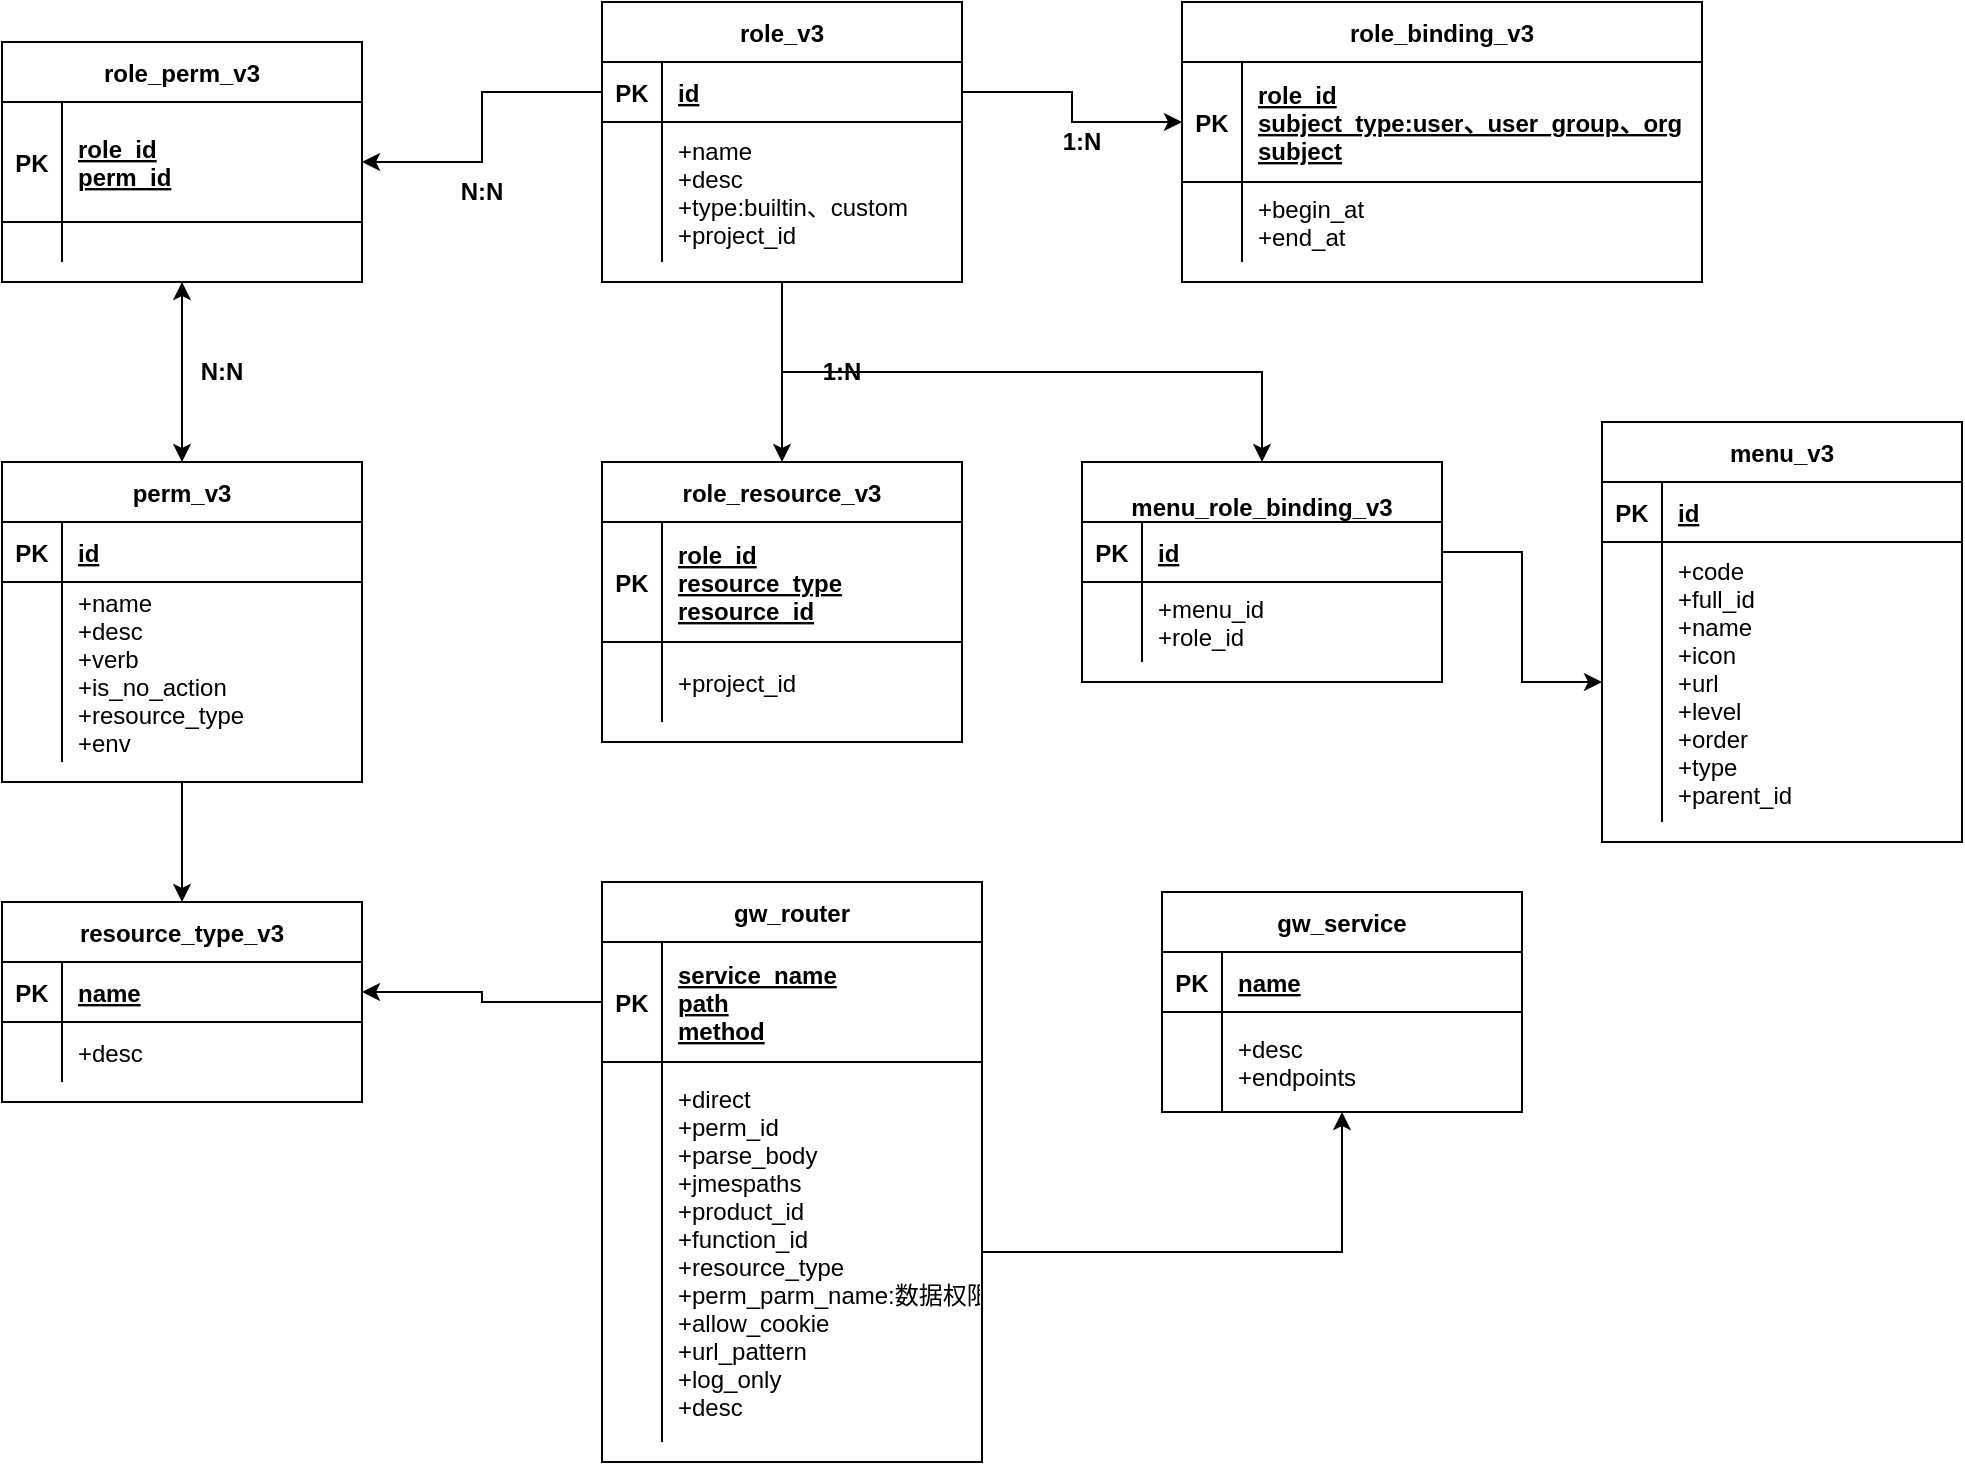 <mxfile version="20.0.1" type="github">
  <diagram id="R2lEEEUBdFMjLlhIrx00" name="Page-1">
    <mxGraphModel dx="1422" dy="794" grid="1" gridSize="10" guides="1" tooltips="1" connect="1" arrows="1" fold="1" page="1" pageScale="1" pageWidth="1100" pageHeight="1700" math="0" shadow="0" extFonts="Permanent Marker^https://fonts.googleapis.com/css?family=Permanent+Marker">
      <root>
        <mxCell id="0" />
        <mxCell id="1" parent="0" />
        <mxCell id="CK73p29Xxgf2nQslTHeP-129" style="edgeStyle=orthogonalEdgeStyle;rounded=0;orthogonalLoop=1;jettySize=auto;html=1;exitX=0.5;exitY=1;exitDx=0;exitDy=0;entryX=0.5;entryY=0;entryDx=0;entryDy=0;" parent="1" source="CK73p29Xxgf2nQslTHeP-40" target="CK73p29Xxgf2nQslTHeP-70" edge="1">
          <mxGeometry relative="1" as="geometry" />
        </mxCell>
        <mxCell id="NKBBCngR_tQCNlZrApFg-21" style="edgeStyle=orthogonalEdgeStyle;rounded=0;orthogonalLoop=1;jettySize=auto;html=1;exitX=0.5;exitY=1;exitDx=0;exitDy=0;entryX=0.5;entryY=0;entryDx=0;entryDy=0;" edge="1" parent="1" source="CK73p29Xxgf2nQslTHeP-40" target="NKBBCngR_tQCNlZrApFg-8">
          <mxGeometry relative="1" as="geometry" />
        </mxCell>
        <mxCell id="CK73p29Xxgf2nQslTHeP-40" value="role_v3" style="shape=table;startSize=30;container=1;collapsible=1;childLayout=tableLayout;fixedRows=1;rowLines=0;fontStyle=1;align=center;resizeLast=1;" parent="1" vertex="1">
          <mxGeometry x="380" width="180" height="140" as="geometry" />
        </mxCell>
        <mxCell id="CK73p29Xxgf2nQslTHeP-41" value="" style="shape=tableRow;horizontal=0;startSize=0;swimlaneHead=0;swimlaneBody=0;fillColor=none;collapsible=0;dropTarget=0;points=[[0,0.5],[1,0.5]];portConstraint=eastwest;top=0;left=0;right=0;bottom=1;" parent="CK73p29Xxgf2nQslTHeP-40" vertex="1">
          <mxGeometry y="30" width="180" height="30" as="geometry" />
        </mxCell>
        <mxCell id="CK73p29Xxgf2nQslTHeP-42" value="PK" style="shape=partialRectangle;connectable=0;fillColor=none;top=0;left=0;bottom=0;right=0;fontStyle=1;overflow=hidden;" parent="CK73p29Xxgf2nQslTHeP-41" vertex="1">
          <mxGeometry width="30" height="30" as="geometry">
            <mxRectangle width="30" height="30" as="alternateBounds" />
          </mxGeometry>
        </mxCell>
        <mxCell id="CK73p29Xxgf2nQslTHeP-43" value="id" style="shape=partialRectangle;connectable=0;fillColor=none;top=0;left=0;bottom=0;right=0;align=left;spacingLeft=6;fontStyle=5;overflow=hidden;" parent="CK73p29Xxgf2nQslTHeP-41" vertex="1">
          <mxGeometry x="30" width="150" height="30" as="geometry">
            <mxRectangle width="150" height="30" as="alternateBounds" />
          </mxGeometry>
        </mxCell>
        <mxCell id="CK73p29Xxgf2nQslTHeP-47" value="" style="shape=tableRow;horizontal=0;startSize=0;swimlaneHead=0;swimlaneBody=0;fillColor=none;collapsible=0;dropTarget=0;points=[[0,0.5],[1,0.5]];portConstraint=eastwest;top=0;left=0;right=0;bottom=0;" parent="CK73p29Xxgf2nQslTHeP-40" vertex="1">
          <mxGeometry y="60" width="180" height="70" as="geometry" />
        </mxCell>
        <mxCell id="CK73p29Xxgf2nQslTHeP-48" value="" style="shape=partialRectangle;connectable=0;fillColor=none;top=0;left=0;bottom=0;right=0;editable=1;overflow=hidden;" parent="CK73p29Xxgf2nQslTHeP-47" vertex="1">
          <mxGeometry width="30" height="70" as="geometry">
            <mxRectangle width="30" height="70" as="alternateBounds" />
          </mxGeometry>
        </mxCell>
        <mxCell id="CK73p29Xxgf2nQslTHeP-49" value="+name&#xa;+desc&#xa;+type:builtin、custom&#xa;+project_id" style="shape=partialRectangle;connectable=0;fillColor=none;top=0;left=0;bottom=0;right=0;align=left;spacingLeft=6;overflow=hidden;strokeColor=default;" parent="CK73p29Xxgf2nQslTHeP-47" vertex="1">
          <mxGeometry x="30" width="150" height="70" as="geometry">
            <mxRectangle width="150" height="70" as="alternateBounds" />
          </mxGeometry>
        </mxCell>
        <mxCell id="CK73p29Xxgf2nQslTHeP-121" style="edgeStyle=orthogonalEdgeStyle;rounded=0;orthogonalLoop=1;jettySize=auto;html=1;exitX=0.5;exitY=0;exitDx=0;exitDy=0;entryX=0.5;entryY=1;entryDx=0;entryDy=0;" parent="1" source="CK73p29Xxgf2nQslTHeP-56" target="CK73p29Xxgf2nQslTHeP-63" edge="1">
          <mxGeometry relative="1" as="geometry" />
        </mxCell>
        <mxCell id="CK73p29Xxgf2nQslTHeP-124" style="edgeStyle=orthogonalEdgeStyle;rounded=0;orthogonalLoop=1;jettySize=auto;html=1;exitX=0.5;exitY=1;exitDx=0;exitDy=0;entryX=0.5;entryY=0;entryDx=0;entryDy=0;" parent="1" source="CK73p29Xxgf2nQslTHeP-56" target="CK73p29Xxgf2nQslTHeP-84" edge="1">
          <mxGeometry relative="1" as="geometry" />
        </mxCell>
        <mxCell id="CK73p29Xxgf2nQslTHeP-56" value="perm_v3" style="shape=table;startSize=30;container=1;collapsible=1;childLayout=tableLayout;fixedRows=1;rowLines=0;fontStyle=1;align=center;resizeLast=1;" parent="1" vertex="1">
          <mxGeometry x="80" y="230" width="180" height="160" as="geometry" />
        </mxCell>
        <mxCell id="CK73p29Xxgf2nQslTHeP-57" value="" style="shape=tableRow;horizontal=0;startSize=0;swimlaneHead=0;swimlaneBody=0;fillColor=none;collapsible=0;dropTarget=0;points=[[0,0.5],[1,0.5]];portConstraint=eastwest;top=0;left=0;right=0;bottom=1;" parent="CK73p29Xxgf2nQslTHeP-56" vertex="1">
          <mxGeometry y="30" width="180" height="30" as="geometry" />
        </mxCell>
        <mxCell id="CK73p29Xxgf2nQslTHeP-58" value="PK" style="shape=partialRectangle;connectable=0;fillColor=none;top=0;left=0;bottom=0;right=0;fontStyle=1;overflow=hidden;" parent="CK73p29Xxgf2nQslTHeP-57" vertex="1">
          <mxGeometry width="30" height="30" as="geometry">
            <mxRectangle width="30" height="30" as="alternateBounds" />
          </mxGeometry>
        </mxCell>
        <mxCell id="CK73p29Xxgf2nQslTHeP-59" value="id" style="shape=partialRectangle;connectable=0;fillColor=none;top=0;left=0;bottom=0;right=0;align=left;spacingLeft=6;fontStyle=5;overflow=hidden;" parent="CK73p29Xxgf2nQslTHeP-57" vertex="1">
          <mxGeometry x="30" width="150" height="30" as="geometry">
            <mxRectangle width="150" height="30" as="alternateBounds" />
          </mxGeometry>
        </mxCell>
        <mxCell id="CK73p29Xxgf2nQslTHeP-60" value="" style="shape=tableRow;horizontal=0;startSize=0;swimlaneHead=0;swimlaneBody=0;fillColor=none;collapsible=0;dropTarget=0;points=[[0,0.5],[1,0.5]];portConstraint=eastwest;top=0;left=0;right=0;bottom=0;" parent="CK73p29Xxgf2nQslTHeP-56" vertex="1">
          <mxGeometry y="60" width="180" height="90" as="geometry" />
        </mxCell>
        <mxCell id="CK73p29Xxgf2nQslTHeP-61" value="" style="shape=partialRectangle;connectable=0;fillColor=none;top=0;left=0;bottom=0;right=0;editable=1;overflow=hidden;" parent="CK73p29Xxgf2nQslTHeP-60" vertex="1">
          <mxGeometry width="30" height="90" as="geometry">
            <mxRectangle width="30" height="90" as="alternateBounds" />
          </mxGeometry>
        </mxCell>
        <mxCell id="CK73p29Xxgf2nQslTHeP-62" value="+name&#xa;+desc&#xa;+verb&#xa;+is_no_action&#xa;+resource_type&#xa;+env" style="shape=partialRectangle;connectable=0;fillColor=none;top=0;left=0;bottom=0;right=0;align=left;spacingLeft=6;overflow=hidden;strokeColor=default;" parent="CK73p29Xxgf2nQslTHeP-60" vertex="1">
          <mxGeometry x="30" width="150" height="90" as="geometry">
            <mxRectangle width="150" height="90" as="alternateBounds" />
          </mxGeometry>
        </mxCell>
        <mxCell id="CK73p29Xxgf2nQslTHeP-119" style="edgeStyle=orthogonalEdgeStyle;rounded=0;orthogonalLoop=1;jettySize=auto;html=1;exitX=0.5;exitY=1;exitDx=0;exitDy=0;entryX=0.5;entryY=0;entryDx=0;entryDy=0;" parent="1" source="CK73p29Xxgf2nQslTHeP-63" target="CK73p29Xxgf2nQslTHeP-56" edge="1">
          <mxGeometry relative="1" as="geometry" />
        </mxCell>
        <mxCell id="CK73p29Xxgf2nQslTHeP-63" value="role_perm_v3" style="shape=table;startSize=30;container=1;collapsible=1;childLayout=tableLayout;fixedRows=1;rowLines=0;fontStyle=1;align=center;resizeLast=1;" parent="1" vertex="1">
          <mxGeometry x="80" y="20" width="180" height="120" as="geometry" />
        </mxCell>
        <mxCell id="CK73p29Xxgf2nQslTHeP-64" value="" style="shape=tableRow;horizontal=0;startSize=0;swimlaneHead=0;swimlaneBody=0;fillColor=none;collapsible=0;dropTarget=0;points=[[0,0.5],[1,0.5]];portConstraint=eastwest;top=0;left=0;right=0;bottom=1;" parent="CK73p29Xxgf2nQslTHeP-63" vertex="1">
          <mxGeometry y="30" width="180" height="60" as="geometry" />
        </mxCell>
        <mxCell id="CK73p29Xxgf2nQslTHeP-65" value="PK" style="shape=partialRectangle;connectable=0;fillColor=none;top=0;left=0;bottom=0;right=0;fontStyle=1;overflow=hidden;" parent="CK73p29Xxgf2nQslTHeP-64" vertex="1">
          <mxGeometry width="30" height="60" as="geometry">
            <mxRectangle width="30" height="60" as="alternateBounds" />
          </mxGeometry>
        </mxCell>
        <mxCell id="CK73p29Xxgf2nQslTHeP-66" value="role_id&#xa;perm_id" style="shape=partialRectangle;connectable=0;fillColor=none;top=0;left=0;bottom=0;right=0;align=left;spacingLeft=6;fontStyle=5;overflow=hidden;" parent="CK73p29Xxgf2nQslTHeP-64" vertex="1">
          <mxGeometry x="30" width="150" height="60" as="geometry">
            <mxRectangle width="150" height="60" as="alternateBounds" />
          </mxGeometry>
        </mxCell>
        <mxCell id="CK73p29Xxgf2nQslTHeP-67" value="" style="shape=tableRow;horizontal=0;startSize=0;swimlaneHead=0;swimlaneBody=0;fillColor=none;collapsible=0;dropTarget=0;points=[[0,0.5],[1,0.5]];portConstraint=eastwest;top=0;left=0;right=0;bottom=0;" parent="CK73p29Xxgf2nQslTHeP-63" vertex="1">
          <mxGeometry y="90" width="180" height="20" as="geometry" />
        </mxCell>
        <mxCell id="CK73p29Xxgf2nQslTHeP-68" value="" style="shape=partialRectangle;connectable=0;fillColor=none;top=0;left=0;bottom=0;right=0;editable=1;overflow=hidden;" parent="CK73p29Xxgf2nQslTHeP-67" vertex="1">
          <mxGeometry width="30" height="20" as="geometry">
            <mxRectangle width="30" height="20" as="alternateBounds" />
          </mxGeometry>
        </mxCell>
        <mxCell id="CK73p29Xxgf2nQslTHeP-69" value="" style="shape=partialRectangle;connectable=0;fillColor=none;top=0;left=0;bottom=0;right=0;align=left;spacingLeft=6;overflow=hidden;strokeColor=default;" parent="CK73p29Xxgf2nQslTHeP-67" vertex="1">
          <mxGeometry x="30" width="150" height="20" as="geometry">
            <mxRectangle width="150" height="20" as="alternateBounds" />
          </mxGeometry>
        </mxCell>
        <mxCell id="CK73p29Xxgf2nQslTHeP-70" value="role_resource_v3" style="shape=table;startSize=30;container=1;collapsible=1;childLayout=tableLayout;fixedRows=1;rowLines=0;fontStyle=1;align=center;resizeLast=1;" parent="1" vertex="1">
          <mxGeometry x="380" y="230" width="180" height="140" as="geometry" />
        </mxCell>
        <mxCell id="CK73p29Xxgf2nQslTHeP-71" value="" style="shape=tableRow;horizontal=0;startSize=0;swimlaneHead=0;swimlaneBody=0;fillColor=none;collapsible=0;dropTarget=0;points=[[0,0.5],[1,0.5]];portConstraint=eastwest;top=0;left=0;right=0;bottom=1;" parent="CK73p29Xxgf2nQslTHeP-70" vertex="1">
          <mxGeometry y="30" width="180" height="60" as="geometry" />
        </mxCell>
        <mxCell id="CK73p29Xxgf2nQslTHeP-72" value="PK" style="shape=partialRectangle;connectable=0;fillColor=none;top=0;left=0;bottom=0;right=0;fontStyle=1;overflow=hidden;" parent="CK73p29Xxgf2nQslTHeP-71" vertex="1">
          <mxGeometry width="30" height="60" as="geometry">
            <mxRectangle width="30" height="60" as="alternateBounds" />
          </mxGeometry>
        </mxCell>
        <mxCell id="CK73p29Xxgf2nQslTHeP-73" value="role_id&#xa;resource_type&#xa;resource_id" style="shape=partialRectangle;connectable=0;fillColor=none;top=0;left=0;bottom=0;right=0;align=left;spacingLeft=6;fontStyle=5;overflow=hidden;" parent="CK73p29Xxgf2nQslTHeP-71" vertex="1">
          <mxGeometry x="30" width="150" height="60" as="geometry">
            <mxRectangle width="150" height="60" as="alternateBounds" />
          </mxGeometry>
        </mxCell>
        <mxCell id="CK73p29Xxgf2nQslTHeP-74" value="" style="shape=tableRow;horizontal=0;startSize=0;swimlaneHead=0;swimlaneBody=0;fillColor=none;collapsible=0;dropTarget=0;points=[[0,0.5],[1,0.5]];portConstraint=eastwest;top=0;left=0;right=0;bottom=0;" parent="CK73p29Xxgf2nQslTHeP-70" vertex="1">
          <mxGeometry y="90" width="180" height="40" as="geometry" />
        </mxCell>
        <mxCell id="CK73p29Xxgf2nQslTHeP-75" value="" style="shape=partialRectangle;connectable=0;fillColor=none;top=0;left=0;bottom=0;right=0;editable=1;overflow=hidden;" parent="CK73p29Xxgf2nQslTHeP-74" vertex="1">
          <mxGeometry width="30" height="40" as="geometry">
            <mxRectangle width="30" height="40" as="alternateBounds" />
          </mxGeometry>
        </mxCell>
        <mxCell id="CK73p29Xxgf2nQslTHeP-76" value="+project_id" style="shape=partialRectangle;connectable=0;fillColor=none;top=0;left=0;bottom=0;right=0;align=left;spacingLeft=6;overflow=hidden;strokeColor=default;" parent="CK73p29Xxgf2nQslTHeP-74" vertex="1">
          <mxGeometry x="30" width="150" height="40" as="geometry">
            <mxRectangle width="150" height="40" as="alternateBounds" />
          </mxGeometry>
        </mxCell>
        <mxCell id="CK73p29Xxgf2nQslTHeP-77" value="role_binding_v3" style="shape=table;startSize=30;container=1;collapsible=1;childLayout=tableLayout;fixedRows=1;rowLines=0;fontStyle=1;align=center;resizeLast=1;" parent="1" vertex="1">
          <mxGeometry x="670" width="260" height="140" as="geometry" />
        </mxCell>
        <mxCell id="CK73p29Xxgf2nQslTHeP-78" value="" style="shape=tableRow;horizontal=0;startSize=0;swimlaneHead=0;swimlaneBody=0;fillColor=none;collapsible=0;dropTarget=0;points=[[0,0.5],[1,0.5]];portConstraint=eastwest;top=0;left=0;right=0;bottom=1;" parent="CK73p29Xxgf2nQslTHeP-77" vertex="1">
          <mxGeometry y="30" width="260" height="60" as="geometry" />
        </mxCell>
        <mxCell id="CK73p29Xxgf2nQslTHeP-79" value="PK" style="shape=partialRectangle;connectable=0;fillColor=none;top=0;left=0;bottom=0;right=0;fontStyle=1;overflow=hidden;" parent="CK73p29Xxgf2nQslTHeP-78" vertex="1">
          <mxGeometry width="30" height="60" as="geometry">
            <mxRectangle width="30" height="60" as="alternateBounds" />
          </mxGeometry>
        </mxCell>
        <mxCell id="CK73p29Xxgf2nQslTHeP-80" value="role_id&#xa;subject_type:user、user_group、org&#xa;subject" style="shape=partialRectangle;connectable=0;fillColor=none;top=0;left=0;bottom=0;right=0;align=left;spacingLeft=6;fontStyle=5;overflow=hidden;" parent="CK73p29Xxgf2nQslTHeP-78" vertex="1">
          <mxGeometry x="30" width="230" height="60" as="geometry">
            <mxRectangle width="230" height="60" as="alternateBounds" />
          </mxGeometry>
        </mxCell>
        <mxCell id="CK73p29Xxgf2nQslTHeP-81" value="" style="shape=tableRow;horizontal=0;startSize=0;swimlaneHead=0;swimlaneBody=0;fillColor=none;collapsible=0;dropTarget=0;points=[[0,0.5],[1,0.5]];portConstraint=eastwest;top=0;left=0;right=0;bottom=0;" parent="CK73p29Xxgf2nQslTHeP-77" vertex="1">
          <mxGeometry y="90" width="260" height="40" as="geometry" />
        </mxCell>
        <mxCell id="CK73p29Xxgf2nQslTHeP-82" value="" style="shape=partialRectangle;connectable=0;fillColor=none;top=0;left=0;bottom=0;right=0;editable=1;overflow=hidden;" parent="CK73p29Xxgf2nQslTHeP-81" vertex="1">
          <mxGeometry width="30" height="40" as="geometry">
            <mxRectangle width="30" height="40" as="alternateBounds" />
          </mxGeometry>
        </mxCell>
        <mxCell id="CK73p29Xxgf2nQslTHeP-83" value="+begin_at&#xa;+end_at" style="shape=partialRectangle;connectable=0;fillColor=none;top=0;left=0;bottom=0;right=0;align=left;spacingLeft=6;overflow=hidden;strokeColor=default;" parent="CK73p29Xxgf2nQslTHeP-81" vertex="1">
          <mxGeometry x="30" width="230" height="40" as="geometry">
            <mxRectangle width="230" height="40" as="alternateBounds" />
          </mxGeometry>
        </mxCell>
        <mxCell id="CK73p29Xxgf2nQslTHeP-84" value="resource_type_v3" style="shape=table;startSize=30;container=1;collapsible=1;childLayout=tableLayout;fixedRows=1;rowLines=0;fontStyle=1;align=center;resizeLast=1;" parent="1" vertex="1">
          <mxGeometry x="80" y="450" width="180" height="100" as="geometry" />
        </mxCell>
        <mxCell id="CK73p29Xxgf2nQslTHeP-85" value="" style="shape=tableRow;horizontal=0;startSize=0;swimlaneHead=0;swimlaneBody=0;fillColor=none;collapsible=0;dropTarget=0;points=[[0,0.5],[1,0.5]];portConstraint=eastwest;top=0;left=0;right=0;bottom=1;" parent="CK73p29Xxgf2nQslTHeP-84" vertex="1">
          <mxGeometry y="30" width="180" height="30" as="geometry" />
        </mxCell>
        <mxCell id="CK73p29Xxgf2nQslTHeP-86" value="PK" style="shape=partialRectangle;connectable=0;fillColor=none;top=0;left=0;bottom=0;right=0;fontStyle=1;overflow=hidden;" parent="CK73p29Xxgf2nQslTHeP-85" vertex="1">
          <mxGeometry width="30" height="30" as="geometry">
            <mxRectangle width="30" height="30" as="alternateBounds" />
          </mxGeometry>
        </mxCell>
        <mxCell id="CK73p29Xxgf2nQslTHeP-87" value="name" style="shape=partialRectangle;connectable=0;fillColor=none;top=0;left=0;bottom=0;right=0;align=left;spacingLeft=6;fontStyle=5;overflow=hidden;" parent="CK73p29Xxgf2nQslTHeP-85" vertex="1">
          <mxGeometry x="30" width="150" height="30" as="geometry">
            <mxRectangle width="150" height="30" as="alternateBounds" />
          </mxGeometry>
        </mxCell>
        <mxCell id="CK73p29Xxgf2nQslTHeP-88" value="" style="shape=tableRow;horizontal=0;startSize=0;swimlaneHead=0;swimlaneBody=0;fillColor=none;collapsible=0;dropTarget=0;points=[[0,0.5],[1,0.5]];portConstraint=eastwest;top=0;left=0;right=0;bottom=0;" parent="CK73p29Xxgf2nQslTHeP-84" vertex="1">
          <mxGeometry y="60" width="180" height="30" as="geometry" />
        </mxCell>
        <mxCell id="CK73p29Xxgf2nQslTHeP-89" value="" style="shape=partialRectangle;connectable=0;fillColor=none;top=0;left=0;bottom=0;right=0;editable=1;overflow=hidden;" parent="CK73p29Xxgf2nQslTHeP-88" vertex="1">
          <mxGeometry width="30" height="30" as="geometry">
            <mxRectangle width="30" height="30" as="alternateBounds" />
          </mxGeometry>
        </mxCell>
        <mxCell id="CK73p29Xxgf2nQslTHeP-90" value="+desc" style="shape=partialRectangle;connectable=0;fillColor=none;top=0;left=0;bottom=0;right=0;align=left;spacingLeft=6;overflow=hidden;strokeColor=default;" parent="CK73p29Xxgf2nQslTHeP-88" vertex="1">
          <mxGeometry x="30" width="150" height="30" as="geometry">
            <mxRectangle width="150" height="30" as="alternateBounds" />
          </mxGeometry>
        </mxCell>
        <mxCell id="CK73p29Xxgf2nQslTHeP-91" value="gw_service" style="shape=table;startSize=30;container=1;collapsible=1;childLayout=tableLayout;fixedRows=1;rowLines=0;fontStyle=1;align=center;resizeLast=1;" parent="1" vertex="1">
          <mxGeometry x="660" y="445" width="180" height="110" as="geometry" />
        </mxCell>
        <mxCell id="CK73p29Xxgf2nQslTHeP-92" value="" style="shape=tableRow;horizontal=0;startSize=0;swimlaneHead=0;swimlaneBody=0;fillColor=none;collapsible=0;dropTarget=0;points=[[0,0.5],[1,0.5]];portConstraint=eastwest;top=0;left=0;right=0;bottom=1;" parent="CK73p29Xxgf2nQslTHeP-91" vertex="1">
          <mxGeometry y="30" width="180" height="30" as="geometry" />
        </mxCell>
        <mxCell id="CK73p29Xxgf2nQslTHeP-93" value="PK" style="shape=partialRectangle;connectable=0;fillColor=none;top=0;left=0;bottom=0;right=0;fontStyle=1;overflow=hidden;" parent="CK73p29Xxgf2nQslTHeP-92" vertex="1">
          <mxGeometry width="30" height="30" as="geometry">
            <mxRectangle width="30" height="30" as="alternateBounds" />
          </mxGeometry>
        </mxCell>
        <mxCell id="CK73p29Xxgf2nQslTHeP-94" value="name" style="shape=partialRectangle;connectable=0;fillColor=none;top=0;left=0;bottom=0;right=0;align=left;spacingLeft=6;fontStyle=5;overflow=hidden;" parent="CK73p29Xxgf2nQslTHeP-92" vertex="1">
          <mxGeometry x="30" width="150" height="30" as="geometry">
            <mxRectangle width="150" height="30" as="alternateBounds" />
          </mxGeometry>
        </mxCell>
        <mxCell id="CK73p29Xxgf2nQslTHeP-95" value="" style="shape=tableRow;horizontal=0;startSize=0;swimlaneHead=0;swimlaneBody=0;fillColor=none;collapsible=0;dropTarget=0;points=[[0,0.5],[1,0.5]];portConstraint=eastwest;top=0;left=0;right=0;bottom=0;" parent="CK73p29Xxgf2nQslTHeP-91" vertex="1">
          <mxGeometry y="60" width="180" height="50" as="geometry" />
        </mxCell>
        <mxCell id="CK73p29Xxgf2nQslTHeP-96" value="" style="shape=partialRectangle;connectable=0;fillColor=none;top=0;left=0;bottom=0;right=0;editable=1;overflow=hidden;" parent="CK73p29Xxgf2nQslTHeP-95" vertex="1">
          <mxGeometry width="30" height="50" as="geometry">
            <mxRectangle width="30" height="50" as="alternateBounds" />
          </mxGeometry>
        </mxCell>
        <mxCell id="CK73p29Xxgf2nQslTHeP-97" value="+desc&#xa;+endpoints" style="shape=partialRectangle;connectable=0;fillColor=none;top=0;left=0;bottom=0;right=0;align=left;spacingLeft=6;overflow=hidden;strokeColor=default;" parent="CK73p29Xxgf2nQslTHeP-95" vertex="1">
          <mxGeometry x="30" width="150" height="50" as="geometry">
            <mxRectangle width="150" height="50" as="alternateBounds" />
          </mxGeometry>
        </mxCell>
        <mxCell id="CK73p29Xxgf2nQslTHeP-105" value="gw_router" style="shape=table;startSize=30;container=1;collapsible=1;childLayout=tableLayout;fixedRows=1;rowLines=0;fontStyle=1;align=center;resizeLast=1;" parent="1" vertex="1">
          <mxGeometry x="380" y="440" width="190" height="290" as="geometry" />
        </mxCell>
        <mxCell id="CK73p29Xxgf2nQslTHeP-106" value="" style="shape=tableRow;horizontal=0;startSize=0;swimlaneHead=0;swimlaneBody=0;fillColor=none;collapsible=0;dropTarget=0;points=[[0,0.5],[1,0.5]];portConstraint=eastwest;top=0;left=0;right=0;bottom=1;" parent="CK73p29Xxgf2nQslTHeP-105" vertex="1">
          <mxGeometry y="30" width="190" height="60" as="geometry" />
        </mxCell>
        <mxCell id="CK73p29Xxgf2nQslTHeP-107" value="PK" style="shape=partialRectangle;connectable=0;fillColor=none;top=0;left=0;bottom=0;right=0;fontStyle=1;overflow=hidden;" parent="CK73p29Xxgf2nQslTHeP-106" vertex="1">
          <mxGeometry width="30" height="60" as="geometry">
            <mxRectangle width="30" height="60" as="alternateBounds" />
          </mxGeometry>
        </mxCell>
        <mxCell id="CK73p29Xxgf2nQslTHeP-108" value="service_name&#xa;path&#xa;method" style="shape=partialRectangle;connectable=0;fillColor=none;top=0;left=0;bottom=0;right=0;align=left;spacingLeft=6;fontStyle=5;overflow=hidden;" parent="CK73p29Xxgf2nQslTHeP-106" vertex="1">
          <mxGeometry x="30" width="160" height="60" as="geometry">
            <mxRectangle width="160" height="60" as="alternateBounds" />
          </mxGeometry>
        </mxCell>
        <mxCell id="CK73p29Xxgf2nQslTHeP-109" value="" style="shape=tableRow;horizontal=0;startSize=0;swimlaneHead=0;swimlaneBody=0;fillColor=none;collapsible=0;dropTarget=0;points=[[0,0.5],[1,0.5]];portConstraint=eastwest;top=0;left=0;right=0;bottom=0;" parent="CK73p29Xxgf2nQslTHeP-105" vertex="1">
          <mxGeometry y="90" width="190" height="190" as="geometry" />
        </mxCell>
        <mxCell id="CK73p29Xxgf2nQslTHeP-110" value="" style="shape=partialRectangle;connectable=0;fillColor=none;top=0;left=0;bottom=0;right=0;editable=1;overflow=hidden;" parent="CK73p29Xxgf2nQslTHeP-109" vertex="1">
          <mxGeometry width="30" height="190" as="geometry">
            <mxRectangle width="30" height="190" as="alternateBounds" />
          </mxGeometry>
        </mxCell>
        <mxCell id="CK73p29Xxgf2nQslTHeP-111" value="+direct&#xa;+perm_id&#xa;+parse_body&#xa;+jmespaths&#xa;+product_id&#xa;+function_id&#xa;+resource_type&#xa;+perm_parm_name:数据权限取值字段名&#xa;+allow_cookie&#xa;+url_pattern&#xa;+log_only&#xa;+desc" style="shape=partialRectangle;connectable=0;fillColor=none;top=0;left=0;bottom=0;right=0;align=left;spacingLeft=6;overflow=hidden;strokeColor=default;" parent="CK73p29Xxgf2nQslTHeP-109" vertex="1">
          <mxGeometry x="30" width="160" height="190" as="geometry">
            <mxRectangle width="160" height="190" as="alternateBounds" />
          </mxGeometry>
        </mxCell>
        <mxCell id="CK73p29Xxgf2nQslTHeP-118" value="N:N" style="text;html=1;strokeColor=none;fillColor=none;align=center;verticalAlign=middle;whiteSpace=wrap;rounded=0;fontStyle=1" parent="1" vertex="1">
          <mxGeometry x="290" y="80" width="60" height="30" as="geometry" />
        </mxCell>
        <mxCell id="CK73p29Xxgf2nQslTHeP-123" value="N:N" style="text;html=1;strokeColor=none;fillColor=none;align=center;verticalAlign=middle;whiteSpace=wrap;rounded=0;fontStyle=1" parent="1" vertex="1">
          <mxGeometry x="160" y="170" width="60" height="30" as="geometry" />
        </mxCell>
        <mxCell id="CK73p29Xxgf2nQslTHeP-128" value="1:N" style="text;html=1;strokeColor=none;fillColor=none;align=center;verticalAlign=middle;whiteSpace=wrap;rounded=0;fontStyle=1" parent="1" vertex="1">
          <mxGeometry x="590" y="55" width="60" height="30" as="geometry" />
        </mxCell>
        <mxCell id="CK73p29Xxgf2nQslTHeP-130" value="1:N" style="text;html=1;strokeColor=none;fillColor=none;align=center;verticalAlign=middle;whiteSpace=wrap;rounded=0;fontStyle=1" parent="1" vertex="1">
          <mxGeometry x="470" y="170" width="60" height="30" as="geometry" />
        </mxCell>
        <mxCell id="CK73p29Xxgf2nQslTHeP-131" style="edgeStyle=orthogonalEdgeStyle;rounded=0;orthogonalLoop=1;jettySize=auto;html=1;exitX=1;exitY=0.5;exitDx=0;exitDy=0;" parent="1" source="CK73p29Xxgf2nQslTHeP-41" target="CK73p29Xxgf2nQslTHeP-78" edge="1">
          <mxGeometry relative="1" as="geometry" />
        </mxCell>
        <mxCell id="CK73p29Xxgf2nQslTHeP-132" style="edgeStyle=orthogonalEdgeStyle;rounded=0;orthogonalLoop=1;jettySize=auto;html=1;exitX=0;exitY=0.5;exitDx=0;exitDy=0;entryX=1;entryY=0.5;entryDx=0;entryDy=0;" parent="1" source="CK73p29Xxgf2nQslTHeP-41" target="CK73p29Xxgf2nQslTHeP-64" edge="1">
          <mxGeometry relative="1" as="geometry" />
        </mxCell>
        <mxCell id="CK73p29Xxgf2nQslTHeP-133" style="edgeStyle=orthogonalEdgeStyle;rounded=0;orthogonalLoop=1;jettySize=auto;html=1;exitX=0;exitY=0.5;exitDx=0;exitDy=0;entryX=1;entryY=0.5;entryDx=0;entryDy=0;" parent="1" source="CK73p29Xxgf2nQslTHeP-106" target="CK73p29Xxgf2nQslTHeP-85" edge="1">
          <mxGeometry relative="1" as="geometry" />
        </mxCell>
        <mxCell id="CK73p29Xxgf2nQslTHeP-134" style="edgeStyle=orthogonalEdgeStyle;rounded=0;orthogonalLoop=1;jettySize=auto;html=1;exitX=1;exitY=0.5;exitDx=0;exitDy=0;entryX=0.5;entryY=1;entryDx=0;entryDy=0;" parent="1" source="CK73p29Xxgf2nQslTHeP-109" target="CK73p29Xxgf2nQslTHeP-91" edge="1">
          <mxGeometry relative="1" as="geometry" />
        </mxCell>
        <mxCell id="NKBBCngR_tQCNlZrApFg-1" value="menu_v3" style="shape=table;startSize=30;container=1;collapsible=1;childLayout=tableLayout;fixedRows=1;rowLines=0;fontStyle=1;align=center;resizeLast=1;" vertex="1" parent="1">
          <mxGeometry x="880" y="210" width="180" height="210" as="geometry" />
        </mxCell>
        <mxCell id="NKBBCngR_tQCNlZrApFg-2" value="" style="shape=tableRow;horizontal=0;startSize=0;swimlaneHead=0;swimlaneBody=0;fillColor=none;collapsible=0;dropTarget=0;points=[[0,0.5],[1,0.5]];portConstraint=eastwest;top=0;left=0;right=0;bottom=1;" vertex="1" parent="NKBBCngR_tQCNlZrApFg-1">
          <mxGeometry y="30" width="180" height="30" as="geometry" />
        </mxCell>
        <mxCell id="NKBBCngR_tQCNlZrApFg-3" value="PK" style="shape=partialRectangle;connectable=0;fillColor=none;top=0;left=0;bottom=0;right=0;fontStyle=1;overflow=hidden;" vertex="1" parent="NKBBCngR_tQCNlZrApFg-2">
          <mxGeometry width="30" height="30" as="geometry">
            <mxRectangle width="30" height="30" as="alternateBounds" />
          </mxGeometry>
        </mxCell>
        <mxCell id="NKBBCngR_tQCNlZrApFg-4" value="id" style="shape=partialRectangle;connectable=0;fillColor=none;top=0;left=0;bottom=0;right=0;align=left;spacingLeft=6;fontStyle=5;overflow=hidden;" vertex="1" parent="NKBBCngR_tQCNlZrApFg-2">
          <mxGeometry x="30" width="150" height="30" as="geometry">
            <mxRectangle width="150" height="30" as="alternateBounds" />
          </mxGeometry>
        </mxCell>
        <mxCell id="NKBBCngR_tQCNlZrApFg-5" value="" style="shape=tableRow;horizontal=0;startSize=0;swimlaneHead=0;swimlaneBody=0;fillColor=none;collapsible=0;dropTarget=0;points=[[0,0.5],[1,0.5]];portConstraint=eastwest;top=0;left=0;right=0;bottom=0;" vertex="1" parent="NKBBCngR_tQCNlZrApFg-1">
          <mxGeometry y="60" width="180" height="140" as="geometry" />
        </mxCell>
        <mxCell id="NKBBCngR_tQCNlZrApFg-6" value="" style="shape=partialRectangle;connectable=0;fillColor=none;top=0;left=0;bottom=0;right=0;editable=1;overflow=hidden;" vertex="1" parent="NKBBCngR_tQCNlZrApFg-5">
          <mxGeometry width="30" height="140" as="geometry">
            <mxRectangle width="30" height="140" as="alternateBounds" />
          </mxGeometry>
        </mxCell>
        <mxCell id="NKBBCngR_tQCNlZrApFg-7" value="+code&#xa;+full_id&#xa;+name&#xa;+icon&#xa;+url&#xa;+level&#xa;+order&#xa;+type&#xa;+parent_id" style="shape=partialRectangle;connectable=0;fillColor=none;top=0;left=0;bottom=0;right=0;align=left;spacingLeft=6;overflow=hidden;strokeColor=default;" vertex="1" parent="NKBBCngR_tQCNlZrApFg-5">
          <mxGeometry x="30" width="150" height="140" as="geometry">
            <mxRectangle width="150" height="140" as="alternateBounds" />
          </mxGeometry>
        </mxCell>
        <mxCell id="NKBBCngR_tQCNlZrApFg-8" value="&#xa;menu_role_binding_v3" style="shape=table;startSize=30;container=1;collapsible=1;childLayout=tableLayout;fixedRows=1;rowLines=0;fontStyle=1;align=center;resizeLast=1;" vertex="1" parent="1">
          <mxGeometry x="620" y="230" width="180" height="110" as="geometry" />
        </mxCell>
        <mxCell id="NKBBCngR_tQCNlZrApFg-9" value="" style="shape=tableRow;horizontal=0;startSize=0;swimlaneHead=0;swimlaneBody=0;fillColor=none;collapsible=0;dropTarget=0;points=[[0,0.5],[1,0.5]];portConstraint=eastwest;top=0;left=0;right=0;bottom=1;" vertex="1" parent="NKBBCngR_tQCNlZrApFg-8">
          <mxGeometry y="30" width="180" height="30" as="geometry" />
        </mxCell>
        <mxCell id="NKBBCngR_tQCNlZrApFg-10" value="PK" style="shape=partialRectangle;connectable=0;fillColor=none;top=0;left=0;bottom=0;right=0;fontStyle=1;overflow=hidden;" vertex="1" parent="NKBBCngR_tQCNlZrApFg-9">
          <mxGeometry width="30" height="30" as="geometry">
            <mxRectangle width="30" height="30" as="alternateBounds" />
          </mxGeometry>
        </mxCell>
        <mxCell id="NKBBCngR_tQCNlZrApFg-11" value="id" style="shape=partialRectangle;connectable=0;fillColor=none;top=0;left=0;bottom=0;right=0;align=left;spacingLeft=6;fontStyle=5;overflow=hidden;" vertex="1" parent="NKBBCngR_tQCNlZrApFg-9">
          <mxGeometry x="30" width="150" height="30" as="geometry">
            <mxRectangle width="150" height="30" as="alternateBounds" />
          </mxGeometry>
        </mxCell>
        <mxCell id="NKBBCngR_tQCNlZrApFg-12" value="" style="shape=tableRow;horizontal=0;startSize=0;swimlaneHead=0;swimlaneBody=0;fillColor=none;collapsible=0;dropTarget=0;points=[[0,0.5],[1,0.5]];portConstraint=eastwest;top=0;left=0;right=0;bottom=0;" vertex="1" parent="NKBBCngR_tQCNlZrApFg-8">
          <mxGeometry y="60" width="180" height="40" as="geometry" />
        </mxCell>
        <mxCell id="NKBBCngR_tQCNlZrApFg-13" value="" style="shape=partialRectangle;connectable=0;fillColor=none;top=0;left=0;bottom=0;right=0;editable=1;overflow=hidden;" vertex="1" parent="NKBBCngR_tQCNlZrApFg-12">
          <mxGeometry width="30" height="40" as="geometry">
            <mxRectangle width="30" height="40" as="alternateBounds" />
          </mxGeometry>
        </mxCell>
        <mxCell id="NKBBCngR_tQCNlZrApFg-14" value="+menu_id&#xa;+role_id" style="shape=partialRectangle;connectable=0;fillColor=none;top=0;left=0;bottom=0;right=0;align=left;spacingLeft=6;overflow=hidden;strokeColor=default;" vertex="1" parent="NKBBCngR_tQCNlZrApFg-12">
          <mxGeometry x="30" width="150" height="40" as="geometry">
            <mxRectangle width="150" height="40" as="alternateBounds" />
          </mxGeometry>
        </mxCell>
        <mxCell id="NKBBCngR_tQCNlZrApFg-22" style="edgeStyle=orthogonalEdgeStyle;rounded=0;orthogonalLoop=1;jettySize=auto;html=1;exitX=1;exitY=0.5;exitDx=0;exitDy=0;" edge="1" parent="1" source="NKBBCngR_tQCNlZrApFg-9" target="NKBBCngR_tQCNlZrApFg-5">
          <mxGeometry relative="1" as="geometry" />
        </mxCell>
      </root>
    </mxGraphModel>
  </diagram>
</mxfile>
